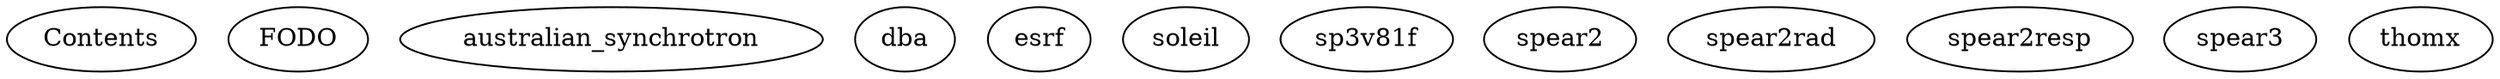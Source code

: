 /* Created by mdot for Matlab */
digraph m2html {

  Contents [URL="Contents.html"];
  FODO [URL="FODO.html"];
  australian_synchrotron [URL="australian_synchrotron.html"];
  dba [URL="dba.html"];
  esrf [URL="esrf.html"];
  soleil [URL="soleil.html"];
  sp3v81f [URL="sp3v81f.html"];
  spear2 [URL="spear2.html"];
  spear2rad [URL="spear2rad.html"];
  spear2resp [URL="spear2resp.html"];
  spear3 [URL="spear3.html"];
  thomx [URL="thomx.html"];
}